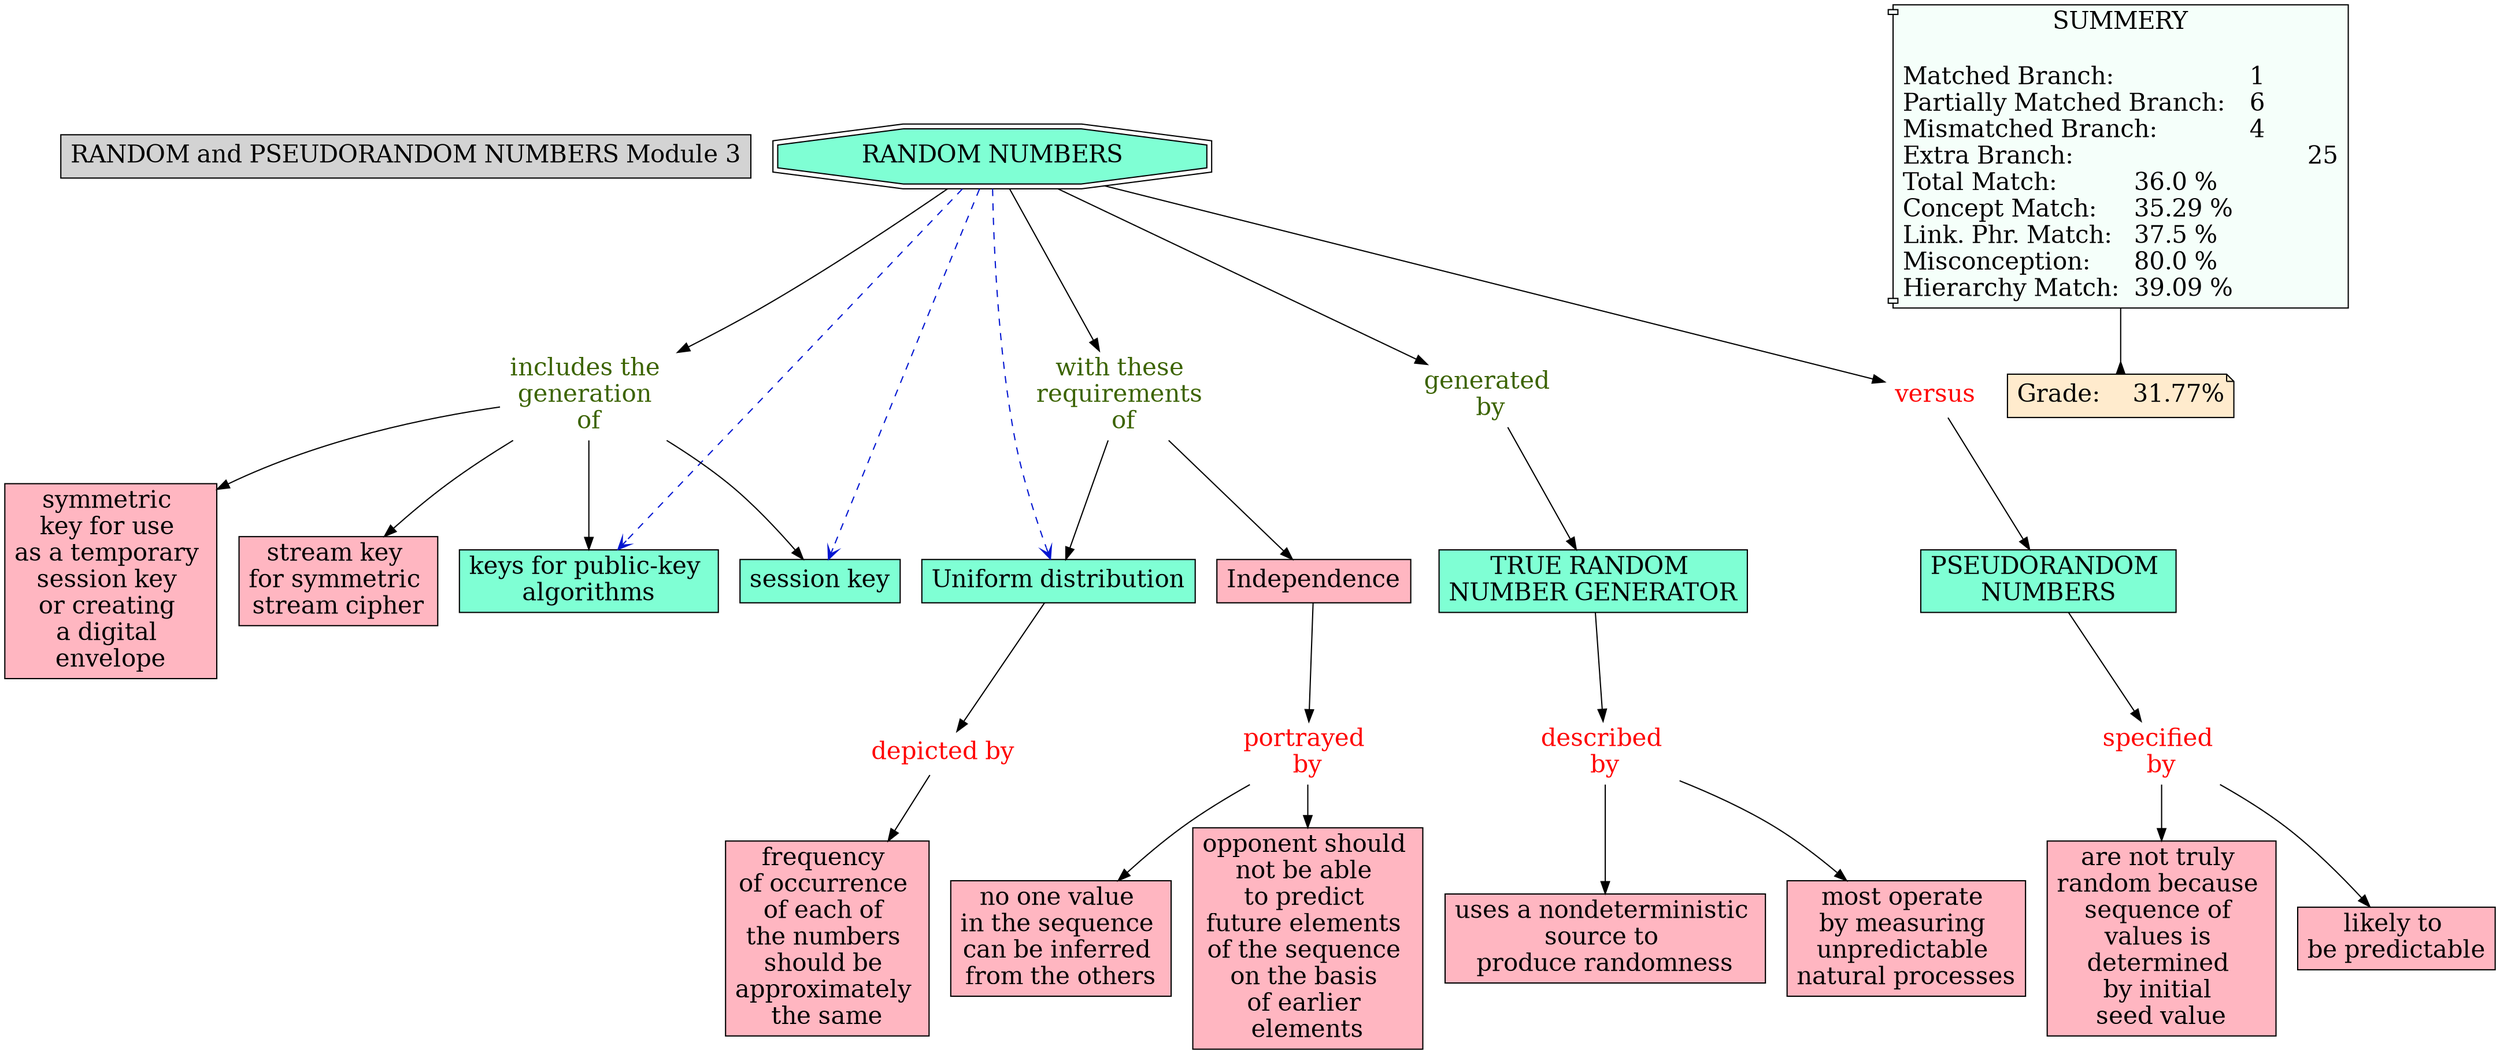 // The Round Table
digraph {
	"1S3ZPZQBK-1BLDPC9-TCC" [label="RANDOM and PSEUDORANDOM NUMBERS Module 3" Gsplines=true fontsize=20 shape=rect style=filled]
	"1S63122D0-FBBGWF-169B" [label="RANDOM NUMBERS
" Gsplines=true fillcolor=aquamarine fontsize=20 shape=doubleoctagon style=filled]
	"1S631B6MN-1XKJ0BV-17JZ" [label="includes the 
generation 
of" Gsplines=true fontcolor="#3B6300" fontsize=20 shape=none]
	"1S63122D0-FBBGWF-169B" -> "1S631B6MN-1XKJ0BV-17JZ" [constraint=true]
	"1S631B6MN-1XKJ0BV-17JZ" [label="includes the 
generation 
of" Gsplines=true fontcolor="#3B6300" fontsize=20 shape=none]
	"1S6312GRB-1HMNR42-16DV" [label="symmetric 
key for use 
as a temporary 
session key 
or creating 
a digital 
envelope" Gsplines=true fillcolor="#FFB6C1" fontsize=20 shape=rect style=filled]
	"1S631B6MN-1XKJ0BV-17JZ" -> "1S6312GRB-1HMNR42-16DV" [constraint=true]
	"1S631LVLP-XBQF8-1872" [label="specified 
by" Gsplines=true fontcolor=red fontsize=20 shape=none]
	"1S631KZJW-KXRST8-17ZN" [label="likely to 
be predictable
" Gsplines=true fillcolor="#FFB6C1" fontsize=20 shape=rect style=filled]
	"1S631LVLP-XBQF8-1872" -> "1S631KZJW-KXRST8-17ZN" [constraint=true]
	"1S63182R0-1JJYCXC-17G6" [label="depicted by
" Gsplines=true fontcolor=red fontsize=20 shape=none]
	"1S63158K7-ZGWCHJ-16WM" [label="frequency 
of occurrence 
of each of 
the numbers 
should be 
approximately 
the same" Gsplines=true fillcolor="#FFB6C1" fontsize=20 shape=rect style=filled]
	"1S63182R0-1JJYCXC-17G6" -> "1S63158K7-ZGWCHJ-16WM" [constraint=true]
	"1S631977L-GVJ9Q8-17HB" [label="portrayed 
by" Gsplines=true fontcolor=red fontsize=20 shape=none]
	"1S6315DY6-ZW8FDB-16WW" [label="opponent should 
not be able 
to predict 
future elements 
of the sequence 
on the basis 
of earlier 
elements" Gsplines=true fillcolor="#FFB6C1" fontsize=20 shape=rect style=filled]
	"1S631977L-GVJ9Q8-17HB" -> "1S6315DY6-ZW8FDB-16WW" [constraint=true]
	"1S6312M3R-147K60Q-16F7" [label="Uniform distribution
" Gsplines=true fillcolor=aquamarine fontsize=20 shape=rect style=filled]
	"1S63182R0-1JJYCXC-17G6" [label="depicted by
" Gsplines=true fontcolor=red fontsize=20 shape=none]
	"1S6312M3R-147K60Q-16F7" -> "1S63182R0-1JJYCXC-17G6" [constraint=true]
	"1S631LVLP-XBQF8-1872" [label="specified 
by" Gsplines=true fontcolor=red fontsize=20 shape=none]
	"1S631K4HX-53QLD-17ZC" [label="are not truly 
random because 
sequence of 
values is 
determined 
by initial 
seed value
" Gsplines=true fillcolor="#FFB6C1" fontsize=20 shape=rect style=filled]
	"1S631LVLP-XBQF8-1872" -> "1S631K4HX-53QLD-17ZC" [constraint=true]
	"1S631RSWL-1RNYTYD-18PP" [label="with these 
requirements 
of" Gsplines=true fontcolor="#3B6300" fontsize=20 shape=none]
	"1S6315H7S-28FM4D1-16X1" [label=Independence Gsplines=true fillcolor="#FFB6C1" fontsize=20 shape=rect style=filled]
	"1S631RSWL-1RNYTYD-18PP" -> "1S6315H7S-28FM4D1-16X1" [constraint=true]
	"1S63122D0-FBBGWF-169B" [label="RANDOM NUMBERS
" Gsplines=true fillcolor=aquamarine fontsize=20 shape=doubleoctagon style=filled]
	"1S631TJY1-1QVK3YY-18T2" [label="generated 
by" Gsplines=true fontcolor="#3B6300" fontsize=20 shape=none]
	"1S63122D0-FBBGWF-169B" -> "1S631TJY1-1QVK3YY-18T2" [constraint=true]
	"1S631977L-GVJ9Q8-17HB" [label="portrayed 
by" Gsplines=true fontcolor=red fontsize=20 shape=none]
	"1S6315C1L-1QWG0V7-16WR" [label="no one value 
in the sequence 
can be inferred 
from the others
" Gsplines=true fillcolor="#FFB6C1" fontsize=20 shape=rect style=filled]
	"1S631977L-GVJ9Q8-17HB" -> "1S6315C1L-1QWG0V7-16WR" [constraint=true]
	"1S631B6MN-1XKJ0BV-17JZ" [label="includes the 
generation 
of" Gsplines=true fontcolor="#3B6300" fontsize=20 shape=none]
	"1S6312FMM-QVNJGH-16DQ" [label="stream key 
for symmetric 
stream cipher
" Gsplines=true fillcolor="#FFB6C1" fontsize=20 shape=rect style=filled]
	"1S631B6MN-1XKJ0BV-17JZ" -> "1S6312FMM-QVNJGH-16DQ" [constraint=true]
	"1S631MBFS-F9S5QJ-1883" [label="TRUE RANDOM 
NUMBER GENERATOR
" Gsplines=true fillcolor=aquamarine fontsize=20 shape=rect style=filled]
	"1S631P91C-G1YQKY-18LH" [label="described 
by" Gsplines=true fontcolor=red fontsize=20 shape=none]
	"1S631MBFS-F9S5QJ-1883" -> "1S631P91C-G1YQKY-18LH" [constraint=true]
	"1S631RSWL-1RNYTYD-18PP" [label="with these 
requirements 
of" Gsplines=true fontcolor="#3B6300" fontsize=20 shape=none]
	"1S6312M3R-147K60Q-16F7" [label="Uniform distribution
" Gsplines=true fillcolor=aquamarine fontsize=20 shape=rect style=filled]
	"1S631RSWL-1RNYTYD-18PP" -> "1S6312M3R-147K60Q-16F7" [constraint=true]
	"1S63122D0-FBBGWF-169B" [label="RANDOM NUMBERS
" Gsplines=true fillcolor=aquamarine fontsize=20 shape=doubleoctagon style=filled]
	"1S631RSWL-1RNYTYD-18PP" [label="with these 
requirements 
of" Gsplines=true fontcolor="#3B6300" fontsize=20 shape=none]
	"1S63122D0-FBBGWF-169B" -> "1S631RSWL-1RNYTYD-18PP" [constraint=true]
	"1S6315H7S-28FM4D1-16X1" [label=Independence Gsplines=true fillcolor="#FFB6C1" fontsize=20 shape=rect style=filled]
	"1S631977L-GVJ9Q8-17HB" [label="portrayed 
by" Gsplines=true fontcolor=red fontsize=20 shape=none]
	"1S6315H7S-28FM4D1-16X1" -> "1S631977L-GVJ9Q8-17HB" [constraint=true]
	"1S63122D0-FBBGWF-169B" [label="RANDOM NUMBERS
" Gsplines=true fillcolor=aquamarine fontsize=20 shape=doubleoctagon style=filled]
	"1S631V3BB-ZBNCRT-18TT" [label=versus Gsplines=true fontcolor=red fontsize=20 shape=none]
	"1S63122D0-FBBGWF-169B" -> "1S631V3BB-ZBNCRT-18TT" [constraint=true]
	"1S631B6MN-1XKJ0BV-17JZ" [label="includes the 
generation 
of" Gsplines=true fontcolor="#3B6300" fontsize=20 shape=none]
	"1S6312DG1-P5DXYB-16DL" [label="keys for public-key 
algorithms" Gsplines=true fillcolor=aquamarine fontsize=20 shape=rect style=filled]
	"1S631B6MN-1XKJ0BV-17JZ" -> "1S6312DG1-P5DXYB-16DL" [constraint=true]
	"1S631P91C-G1YQKY-18LH" [label="described 
by" Gsplines=true fontcolor=red fontsize=20 shape=none]
	"1S631N4QK-1P64GCX-189K" [label="most operate 
by measuring 
unpredictable 
natural processes
" Gsplines=true fillcolor="#FFB6C1" fontsize=20 shape=rect style=filled]
	"1S631P91C-G1YQKY-18LH" -> "1S631N4QK-1P64GCX-189K" [constraint=true]
	"1S631B6MN-1XKJ0BV-17JZ" [label="includes the 
generation 
of" Gsplines=true fontcolor="#3B6300" fontsize=20 shape=none]
	"1S6312HSV-B0MJJ4-16DZ" [label="session key
" Gsplines=true fillcolor=aquamarine fontsize=20 shape=rect style=filled]
	"1S631B6MN-1XKJ0BV-17JZ" -> "1S6312HSV-B0MJJ4-16DZ" [constraint=true]
	"1S6312JWB-1LPY5HZ-16F3" [label="PSEUDORANDOM 
NUMBERS" Gsplines=true fillcolor=aquamarine fontsize=20 shape=rect style=filled]
	"1S631LVLP-XBQF8-1872" [label="specified 
by" Gsplines=true fontcolor=red fontsize=20 shape=none]
	"1S6312JWB-1LPY5HZ-16F3" -> "1S631LVLP-XBQF8-1872" [constraint=true]
	"1S631TJY1-1QVK3YY-18T2" [label="generated 
by" Gsplines=true fontcolor="#3B6300" fontsize=20 shape=none]
	"1S631MBFS-F9S5QJ-1883" [label="TRUE RANDOM 
NUMBER GENERATOR
" Gsplines=true fillcolor=aquamarine fontsize=20 shape=rect style=filled]
	"1S631TJY1-1QVK3YY-18T2" -> "1S631MBFS-F9S5QJ-1883" [constraint=true]
	"1S631P91C-G1YQKY-18LH" [label="described 
by" Gsplines=true fontcolor=red fontsize=20 shape=none]
	"1S631N2S4-1HX91RZ-189F" [label="uses a nondeterministic 
source to 
produce randomness
" Gsplines=true fillcolor="#FFB6C1" fontsize=20 shape=rect style=filled]
	"1S631P91C-G1YQKY-18LH" -> "1S631N2S4-1HX91RZ-189F" [constraint=true]
	"1S631V3BB-ZBNCRT-18TT" [label=versus Gsplines=true fontcolor=red fontsize=20 shape=none]
	"1S6312JWB-1LPY5HZ-16F3" [label="PSEUDORANDOM 
NUMBERS" Gsplines=true fillcolor=aquamarine fontsize=20 shape=rect style=filled]
	"1S631V3BB-ZBNCRT-18TT" -> "1S6312JWB-1LPY5HZ-16F3" [constraint=true]
	Stat [label="SUMMERY

Matched Branch:			1\lPartially Matched Branch:	6\lMismatched Branch:		4\lExtra Branch:				25\lTotal Match:		36.0 %\lConcept Match:	35.29 %\lLink. Phr. Match:	37.5 %\lMisconception:	80.0 %\lHierarchy Match:	39.09 %\l" Gsplines=true fillcolor="#F5FFFA" fontsize=20 shape=component style=filled]
	Grade [label="Grade:	31.77%" Gsplines=true fillcolor="#FFEBCD" fontsize=20 shape=note style=filled]
	Stat -> Grade [arrowhead=inv color=black constraint=true]
	"1S63122D0-FBBGWF-169B" -> "1S6312DG1-P5DXYB-16DL" [arrowhead=open color="#0316D1" constraint=true style=dashed]
	"1S63122D0-FBBGWF-169B" -> "1S6312HSV-B0MJJ4-16DZ" [arrowhead=open color="#0316D1" constraint=true style=dashed]
	"1S63122D0-FBBGWF-169B" -> "1S6312M3R-147K60Q-16F7" [arrowhead=open color="#0316D1" constraint=true style=dashed]
}
